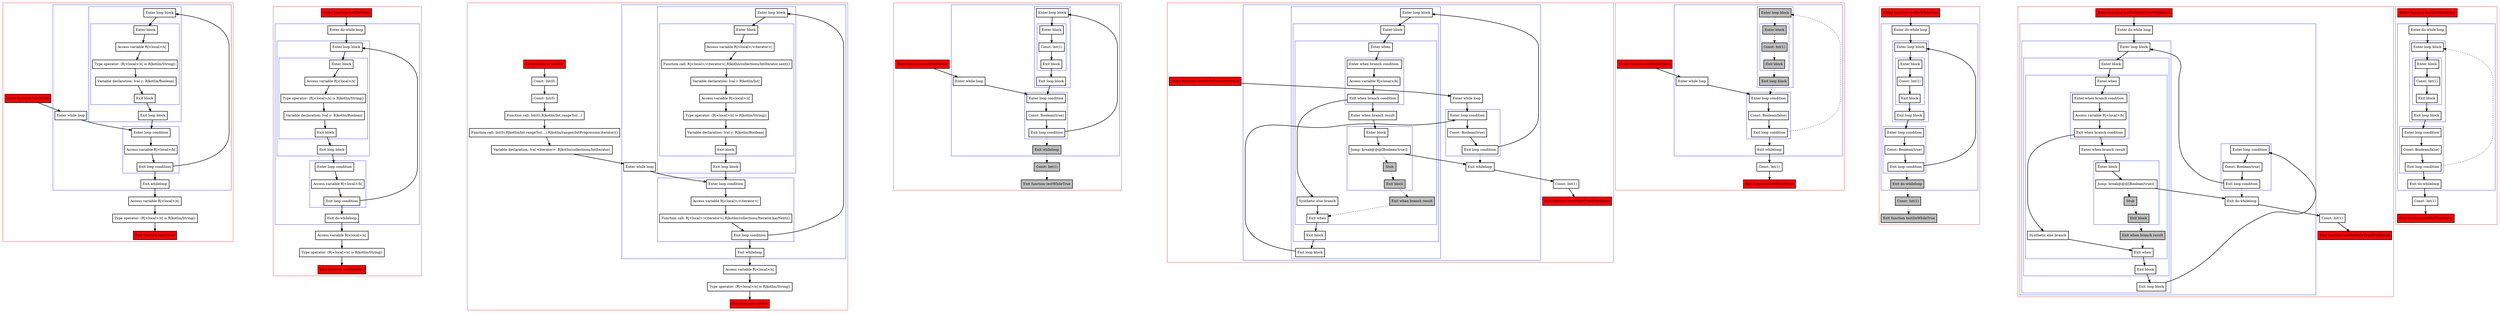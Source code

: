 digraph loops_kt {
    graph [nodesep=3]
    node [shape=box penwidth=2]
    edge [penwidth=2]

    subgraph cluster_0 {
        color=red
        0 [label="Enter function testWhile" style="filled" fillcolor=red];
        subgraph cluster_1 {
            color=blue
            1 [label="Enter while loop"];
            subgraph cluster_2 {
                color=blue
                2 [label="Enter loop condition"];
                3 [label="Access variable R|<local>/b|"];
                4 [label="Exit loop condition"];
            }
            subgraph cluster_3 {
                color=blue
                5 [label="Enter loop block"];
                subgraph cluster_4 {
                    color=blue
                    6 [label="Enter block"];
                    7 [label="Access variable R|<local>/x|"];
                    8 [label="Type operator: (R|<local>/x| is R|kotlin/String|)"];
                    9 [label="Variable declaration: lval y: R|kotlin/Boolean|"];
                    10 [label="Exit block"];
                }
                11 [label="Exit loop block"];
            }
            12 [label="Exit whileloop"];
        }
        13 [label="Access variable R|<local>/x|"];
        14 [label="Type operator: (R|<local>/x| is R|kotlin/String|)"];
        15 [label="Exit function testWhile" style="filled" fillcolor=red];
    }

    0 -> {1};
    1 -> {2};
    2 -> {3};
    3 -> {4};
    4 -> {12 5};
    5 -> {6};
    6 -> {7};
    7 -> {8};
    8 -> {9};
    9 -> {10};
    10 -> {11};
    11 -> {2};
    12 -> {13};
    13 -> {14};
    14 -> {15};

    subgraph cluster_5 {
        color=red
        16 [label="Enter function testDoWhile" style="filled" fillcolor=red];
        subgraph cluster_6 {
            color=blue
            17 [label="Enter do-while loop"];
            subgraph cluster_7 {
                color=blue
                18 [label="Enter loop block"];
                subgraph cluster_8 {
                    color=blue
                    19 [label="Enter block"];
                    20 [label="Access variable R|<local>/x|"];
                    21 [label="Type operator: (R|<local>/x| is R|kotlin/String|)"];
                    22 [label="Variable declaration: lval y: R|kotlin/Boolean|"];
                    23 [label="Exit block"];
                }
                24 [label="Exit loop block"];
            }
            subgraph cluster_9 {
                color=blue
                25 [label="Enter loop condition"];
                26 [label="Access variable R|<local>/b|"];
                27 [label="Exit loop condition"];
            }
            28 [label="Exit do-whileloop"];
        }
        29 [label="Access variable R|<local>/x|"];
        30 [label="Type operator: (R|<local>/x| is R|kotlin/String|)"];
        31 [label="Exit function testDoWhile" style="filled" fillcolor=red];
    }

    16 -> {17};
    17 -> {18};
    18 -> {19};
    19 -> {20};
    20 -> {21};
    21 -> {22};
    22 -> {23};
    23 -> {24};
    24 -> {25};
    25 -> {26};
    26 -> {27};
    27 -> {18 28};
    28 -> {29};
    29 -> {30};
    30 -> {31};

    subgraph cluster_10 {
        color=red
        32 [label="Enter function testFor" style="filled" fillcolor=red];
        33 [label="Const: Int(0)"];
        34 [label="Const: Int(5)"];
        35 [label="Function call: Int(0).R|kotlin/Int.rangeTo|(...)"];
        36 [label="Function call: Int(0).R|kotlin/Int.rangeTo|(...).R|kotlin/ranges/IntProgression.iterator|()"];
        37 [label="Variable declaration: lval <iterator>: R|kotlin/collections/IntIterator|"];
        subgraph cluster_11 {
            color=blue
            38 [label="Enter while loop"];
            subgraph cluster_12 {
                color=blue
                39 [label="Enter loop condition"];
                40 [label="Access variable R|<local>/<iterator>|"];
                41 [label="Function call: R|<local>/<iterator>|.R|kotlin/collections/Iterator.hasNext|()"];
                42 [label="Exit loop condition"];
            }
            subgraph cluster_13 {
                color=blue
                43 [label="Enter loop block"];
                subgraph cluster_14 {
                    color=blue
                    44 [label="Enter block"];
                    45 [label="Access variable R|<local>/<iterator>|"];
                    46 [label="Function call: R|<local>/<iterator>|.R|kotlin/collections/IntIterator.next|()"];
                    47 [label="Variable declaration: lval i: R|kotlin/Int|"];
                    48 [label="Access variable R|<local>/x|"];
                    49 [label="Type operator: (R|<local>/x| is R|kotlin/String|)"];
                    50 [label="Variable declaration: lval y: R|kotlin/Boolean|"];
                    51 [label="Exit block"];
                }
                52 [label="Exit loop block"];
            }
            53 [label="Exit whileloop"];
        }
        54 [label="Access variable R|<local>/x|"];
        55 [label="Type operator: (R|<local>/x| is R|kotlin/String|)"];
        56 [label="Exit function testFor" style="filled" fillcolor=red];
    }

    32 -> {33};
    33 -> {34};
    34 -> {35};
    35 -> {36};
    36 -> {37};
    37 -> {38};
    38 -> {39};
    39 -> {40};
    40 -> {41};
    41 -> {42};
    42 -> {53 43};
    43 -> {44};
    44 -> {45};
    45 -> {46};
    46 -> {47};
    47 -> {48};
    48 -> {49};
    49 -> {50};
    50 -> {51};
    51 -> {52};
    52 -> {39};
    53 -> {54};
    54 -> {55};
    55 -> {56};

    subgraph cluster_15 {
        color=red
        57 [label="Enter function testWhileTrue" style="filled" fillcolor=red];
        subgraph cluster_16 {
            color=blue
            58 [label="Enter while loop"];
            subgraph cluster_17 {
                color=blue
                59 [label="Enter loop condition"];
                60 [label="Const: Boolean(true)"];
                61 [label="Exit loop condition"];
            }
            subgraph cluster_18 {
                color=blue
                62 [label="Enter loop block"];
                subgraph cluster_19 {
                    color=blue
                    63 [label="Enter block"];
                    64 [label="Const: Int(1)"];
                    65 [label="Exit block"];
                }
                66 [label="Exit loop block"];
            }
            67 [label="Exit whileloop" style="filled" fillcolor=gray];
        }
        68 [label="Const: Int(1)" style="filled" fillcolor=gray];
        69 [label="Exit function testWhileTrue" style="filled" fillcolor=red style="filled" fillcolor=gray];
    }

    57 -> {58};
    58 -> {59};
    59 -> {60};
    60 -> {61};
    61 -> {62};
    61 -> {67} [style=dotted];
    62 -> {63};
    63 -> {64};
    64 -> {65};
    65 -> {66};
    66 -> {59};
    67 -> {68} [style=dotted];
    68 -> {69} [style=dotted];

    subgraph cluster_20 {
        color=red
        70 [label="Enter function testWhileTrueWithBreak" style="filled" fillcolor=red];
        subgraph cluster_21 {
            color=blue
            71 [label="Enter while loop"];
            subgraph cluster_22 {
                color=blue
                72 [label="Enter loop condition"];
                73 [label="Const: Boolean(true)"];
                74 [label="Exit loop condition"];
            }
            subgraph cluster_23 {
                color=blue
                75 [label="Enter loop block"];
                subgraph cluster_24 {
                    color=blue
                    76 [label="Enter block"];
                    subgraph cluster_25 {
                        color=blue
                        77 [label="Enter when"];
                        subgraph cluster_26 {
                            color=blue
                            78 [label="Enter when branch condition "];
                            79 [label="Access variable R|<local>/b|"];
                            80 [label="Exit when branch condition"];
                        }
                        81 [label="Synthetic else branch"];
                        82 [label="Enter when branch result"];
                        subgraph cluster_27 {
                            color=blue
                            83 [label="Enter block"];
                            84 [label="Jump: break@@@[Boolean(true)] "];
                            85 [label="Stub" style="filled" fillcolor=gray];
                            86 [label="Exit block" style="filled" fillcolor=gray];
                        }
                        87 [label="Exit when branch result" style="filled" fillcolor=gray];
                        88 [label="Exit when"];
                    }
                    89 [label="Exit block"];
                }
                90 [label="Exit loop block"];
            }
            91 [label="Exit whileloop"];
        }
        92 [label="Const: Int(1)"];
        93 [label="Exit function testWhileTrueWithBreak" style="filled" fillcolor=red];
    }

    70 -> {71};
    71 -> {72};
    72 -> {73};
    73 -> {74};
    74 -> {75};
    74 -> {91} [style=dotted];
    75 -> {76};
    76 -> {77};
    77 -> {78};
    78 -> {79};
    79 -> {80};
    80 -> {82 81};
    81 -> {88};
    82 -> {83};
    83 -> {84};
    84 -> {91};
    84 -> {85} [style=dotted];
    85 -> {86} [style=dotted];
    86 -> {87} [style=dotted];
    87 -> {88} [style=dotted];
    88 -> {89};
    89 -> {90};
    90 -> {72};
    91 -> {92};
    92 -> {93};

    subgraph cluster_28 {
        color=red
        94 [label="Enter function testWhileFalse" style="filled" fillcolor=red];
        subgraph cluster_29 {
            color=blue
            95 [label="Enter while loop"];
            subgraph cluster_30 {
                color=blue
                96 [label="Enter loop condition"];
                97 [label="Const: Boolean(false)"];
                98 [label="Exit loop condition"];
            }
            subgraph cluster_31 {
                color=blue
                99 [label="Enter loop block" style="filled" fillcolor=gray];
                subgraph cluster_32 {
                    color=blue
                    100 [label="Enter block" style="filled" fillcolor=gray];
                    101 [label="Const: Int(1)" style="filled" fillcolor=gray];
                    102 [label="Exit block" style="filled" fillcolor=gray];
                }
                103 [label="Exit loop block" style="filled" fillcolor=gray];
            }
            104 [label="Exit whileloop"];
        }
        105 [label="Const: Int(1)"];
        106 [label="Exit function testWhileFalse" style="filled" fillcolor=red];
    }

    94 -> {95};
    95 -> {96};
    96 -> {97};
    97 -> {98};
    98 -> {104};
    98 -> {99} [style=dotted];
    99 -> {100} [style=dotted];
    100 -> {101} [style=dotted];
    101 -> {102} [style=dotted];
    102 -> {103} [style=dotted];
    103 -> {96} [style=dotted];
    104 -> {105};
    105 -> {106};

    subgraph cluster_33 {
        color=red
        107 [label="Enter function testDoWhileTrue" style="filled" fillcolor=red];
        subgraph cluster_34 {
            color=blue
            108 [label="Enter do-while loop"];
            subgraph cluster_35 {
                color=blue
                109 [label="Enter loop block"];
                subgraph cluster_36 {
                    color=blue
                    110 [label="Enter block"];
                    111 [label="Const: Int(1)"];
                    112 [label="Exit block"];
                }
                113 [label="Exit loop block"];
            }
            subgraph cluster_37 {
                color=blue
                114 [label="Enter loop condition"];
                115 [label="Const: Boolean(true)"];
                116 [label="Exit loop condition"];
            }
            117 [label="Exit do-whileloop" style="filled" fillcolor=gray];
        }
        118 [label="Const: Int(1)" style="filled" fillcolor=gray];
        119 [label="Exit function testDoWhileTrue" style="filled" fillcolor=red style="filled" fillcolor=gray];
    }

    107 -> {108};
    108 -> {109};
    109 -> {110};
    110 -> {111};
    111 -> {112};
    112 -> {113};
    113 -> {114};
    114 -> {115};
    115 -> {116};
    116 -> {109};
    116 -> {117} [style=dotted];
    117 -> {118} [style=dotted];
    118 -> {119} [style=dotted];

    subgraph cluster_38 {
        color=red
        120 [label="Enter function testDoWhileTrueWithBreak" style="filled" fillcolor=red];
        subgraph cluster_39 {
            color=blue
            121 [label="Enter do-while loop"];
            subgraph cluster_40 {
                color=blue
                122 [label="Enter loop block"];
                subgraph cluster_41 {
                    color=blue
                    123 [label="Enter block"];
                    subgraph cluster_42 {
                        color=blue
                        124 [label="Enter when"];
                        subgraph cluster_43 {
                            color=blue
                            125 [label="Enter when branch condition "];
                            126 [label="Access variable R|<local>/b|"];
                            127 [label="Exit when branch condition"];
                        }
                        128 [label="Synthetic else branch"];
                        129 [label="Enter when branch result"];
                        subgraph cluster_44 {
                            color=blue
                            130 [label="Enter block"];
                            131 [label="Jump: break@@@[Boolean(true)] "];
                            132 [label="Stub" style="filled" fillcolor=gray];
                            133 [label="Exit block" style="filled" fillcolor=gray];
                        }
                        134 [label="Exit when branch result" style="filled" fillcolor=gray];
                        135 [label="Exit when"];
                    }
                    136 [label="Exit block"];
                }
                137 [label="Exit loop block"];
            }
            subgraph cluster_45 {
                color=blue
                138 [label="Enter loop condition"];
                139 [label="Const: Boolean(true)"];
                140 [label="Exit loop condition"];
            }
            141 [label="Exit do-whileloop"];
        }
        142 [label="Const: Int(1)"];
        143 [label="Exit function testDoWhileTrueWithBreak" style="filled" fillcolor=red];
    }

    120 -> {121};
    121 -> {122};
    122 -> {123};
    123 -> {124};
    124 -> {125};
    125 -> {126};
    126 -> {127};
    127 -> {129 128};
    128 -> {135};
    129 -> {130};
    130 -> {131};
    131 -> {141};
    131 -> {132} [style=dotted];
    132 -> {133} [style=dotted];
    133 -> {134} [style=dotted];
    134 -> {135} [style=dotted];
    135 -> {136};
    136 -> {137};
    137 -> {138};
    138 -> {139};
    139 -> {140};
    140 -> {122};
    140 -> {141} [style=dotted];
    141 -> {142};
    142 -> {143};

    subgraph cluster_46 {
        color=red
        144 [label="Enter function testDoWhileFalse" style="filled" fillcolor=red];
        subgraph cluster_47 {
            color=blue
            145 [label="Enter do-while loop"];
            subgraph cluster_48 {
                color=blue
                146 [label="Enter loop block"];
                subgraph cluster_49 {
                    color=blue
                    147 [label="Enter block"];
                    148 [label="Const: Int(1)"];
                    149 [label="Exit block"];
                }
                150 [label="Exit loop block"];
            }
            subgraph cluster_50 {
                color=blue
                151 [label="Enter loop condition"];
                152 [label="Const: Boolean(false)"];
                153 [label="Exit loop condition"];
            }
            154 [label="Exit do-whileloop"];
        }
        155 [label="Const: Int(1)"];
        156 [label="Exit function testDoWhileFalse" style="filled" fillcolor=red];
    }

    144 -> {145};
    145 -> {146};
    146 -> {147};
    147 -> {148};
    148 -> {149};
    149 -> {150};
    150 -> {151};
    151 -> {152};
    152 -> {153};
    153 -> {154};
    153 -> {146} [style=dotted];
    154 -> {155};
    155 -> {156};

}
